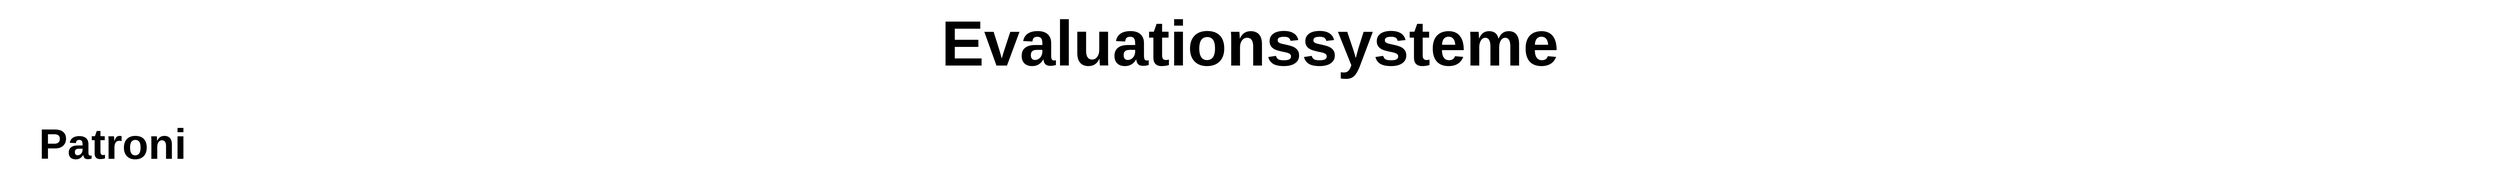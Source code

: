 <mxfile version="23.1.5" type="device">
  <diagram name="Page-1" id="LRn8TLaNKPoY7hggMyDW">
    <mxGraphModel dx="18590" dy="2600" grid="1" gridSize="10" guides="1" tooltips="1" connect="1" arrows="1" fold="1" page="1" pageScale="1" pageWidth="4681" pageHeight="3300" math="0" shadow="0">
      <root>
        <mxCell id="0" />
        <mxCell id="1" parent="0" />
        <mxCell id="eba38B-syZUnnpOzunN--1" value="Evaluationssysteme" style="text;strokeColor=none;fillColor=none;html=1;fontSize=120;fontStyle=1;verticalAlign=middle;align=center;" vertex="1" parent="1">
          <mxGeometry x="-14040" width="4670" height="160" as="geometry" />
        </mxCell>
        <mxCell id="eba38B-syZUnnpOzunN--2" value="&lt;font style=&quot;font-size: 80px;&quot;&gt;Patroni&lt;/font&gt;" style="text;strokeColor=none;fillColor=none;html=1;fontSize=24;fontStyle=1;verticalAlign=middle;align=center;" vertex="1" parent="1">
          <mxGeometry x="-13880" y="250" width="100" height="40" as="geometry" />
        </mxCell>
      </root>
    </mxGraphModel>
  </diagram>
</mxfile>

